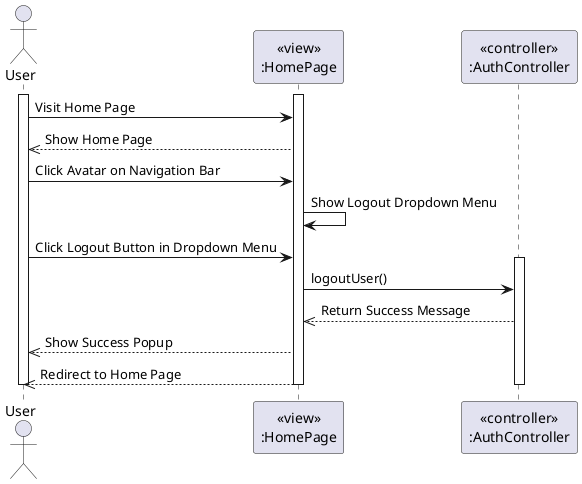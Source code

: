 @startuml Logout
actor User
participant HomePageView [
  <<view>>
  :HomePage
]

activate User
activate HomePageView
User -> HomePageView: Visit Home Page
HomePageView -->> User: Show Home Page
User -> HomePageView: Click Avatar on Navigation Bar
HomePageView -> HomePageView: Show Logout Dropdown Menu

User -> HomePageView: Click Logout Button in Dropdown Menu

participant AuthController [
  <<controller>>
  :AuthController
]

activate AuthController
HomePageView -> AuthController: logoutUser()
AuthController -->> HomePageView: Return Success Message
HomePageView -->> User: Show Success Popup
HomePageView -->> User: Redirect to Home Page

deactivate User
deactivate HomePageView
deactivate AuthController
@enduml
